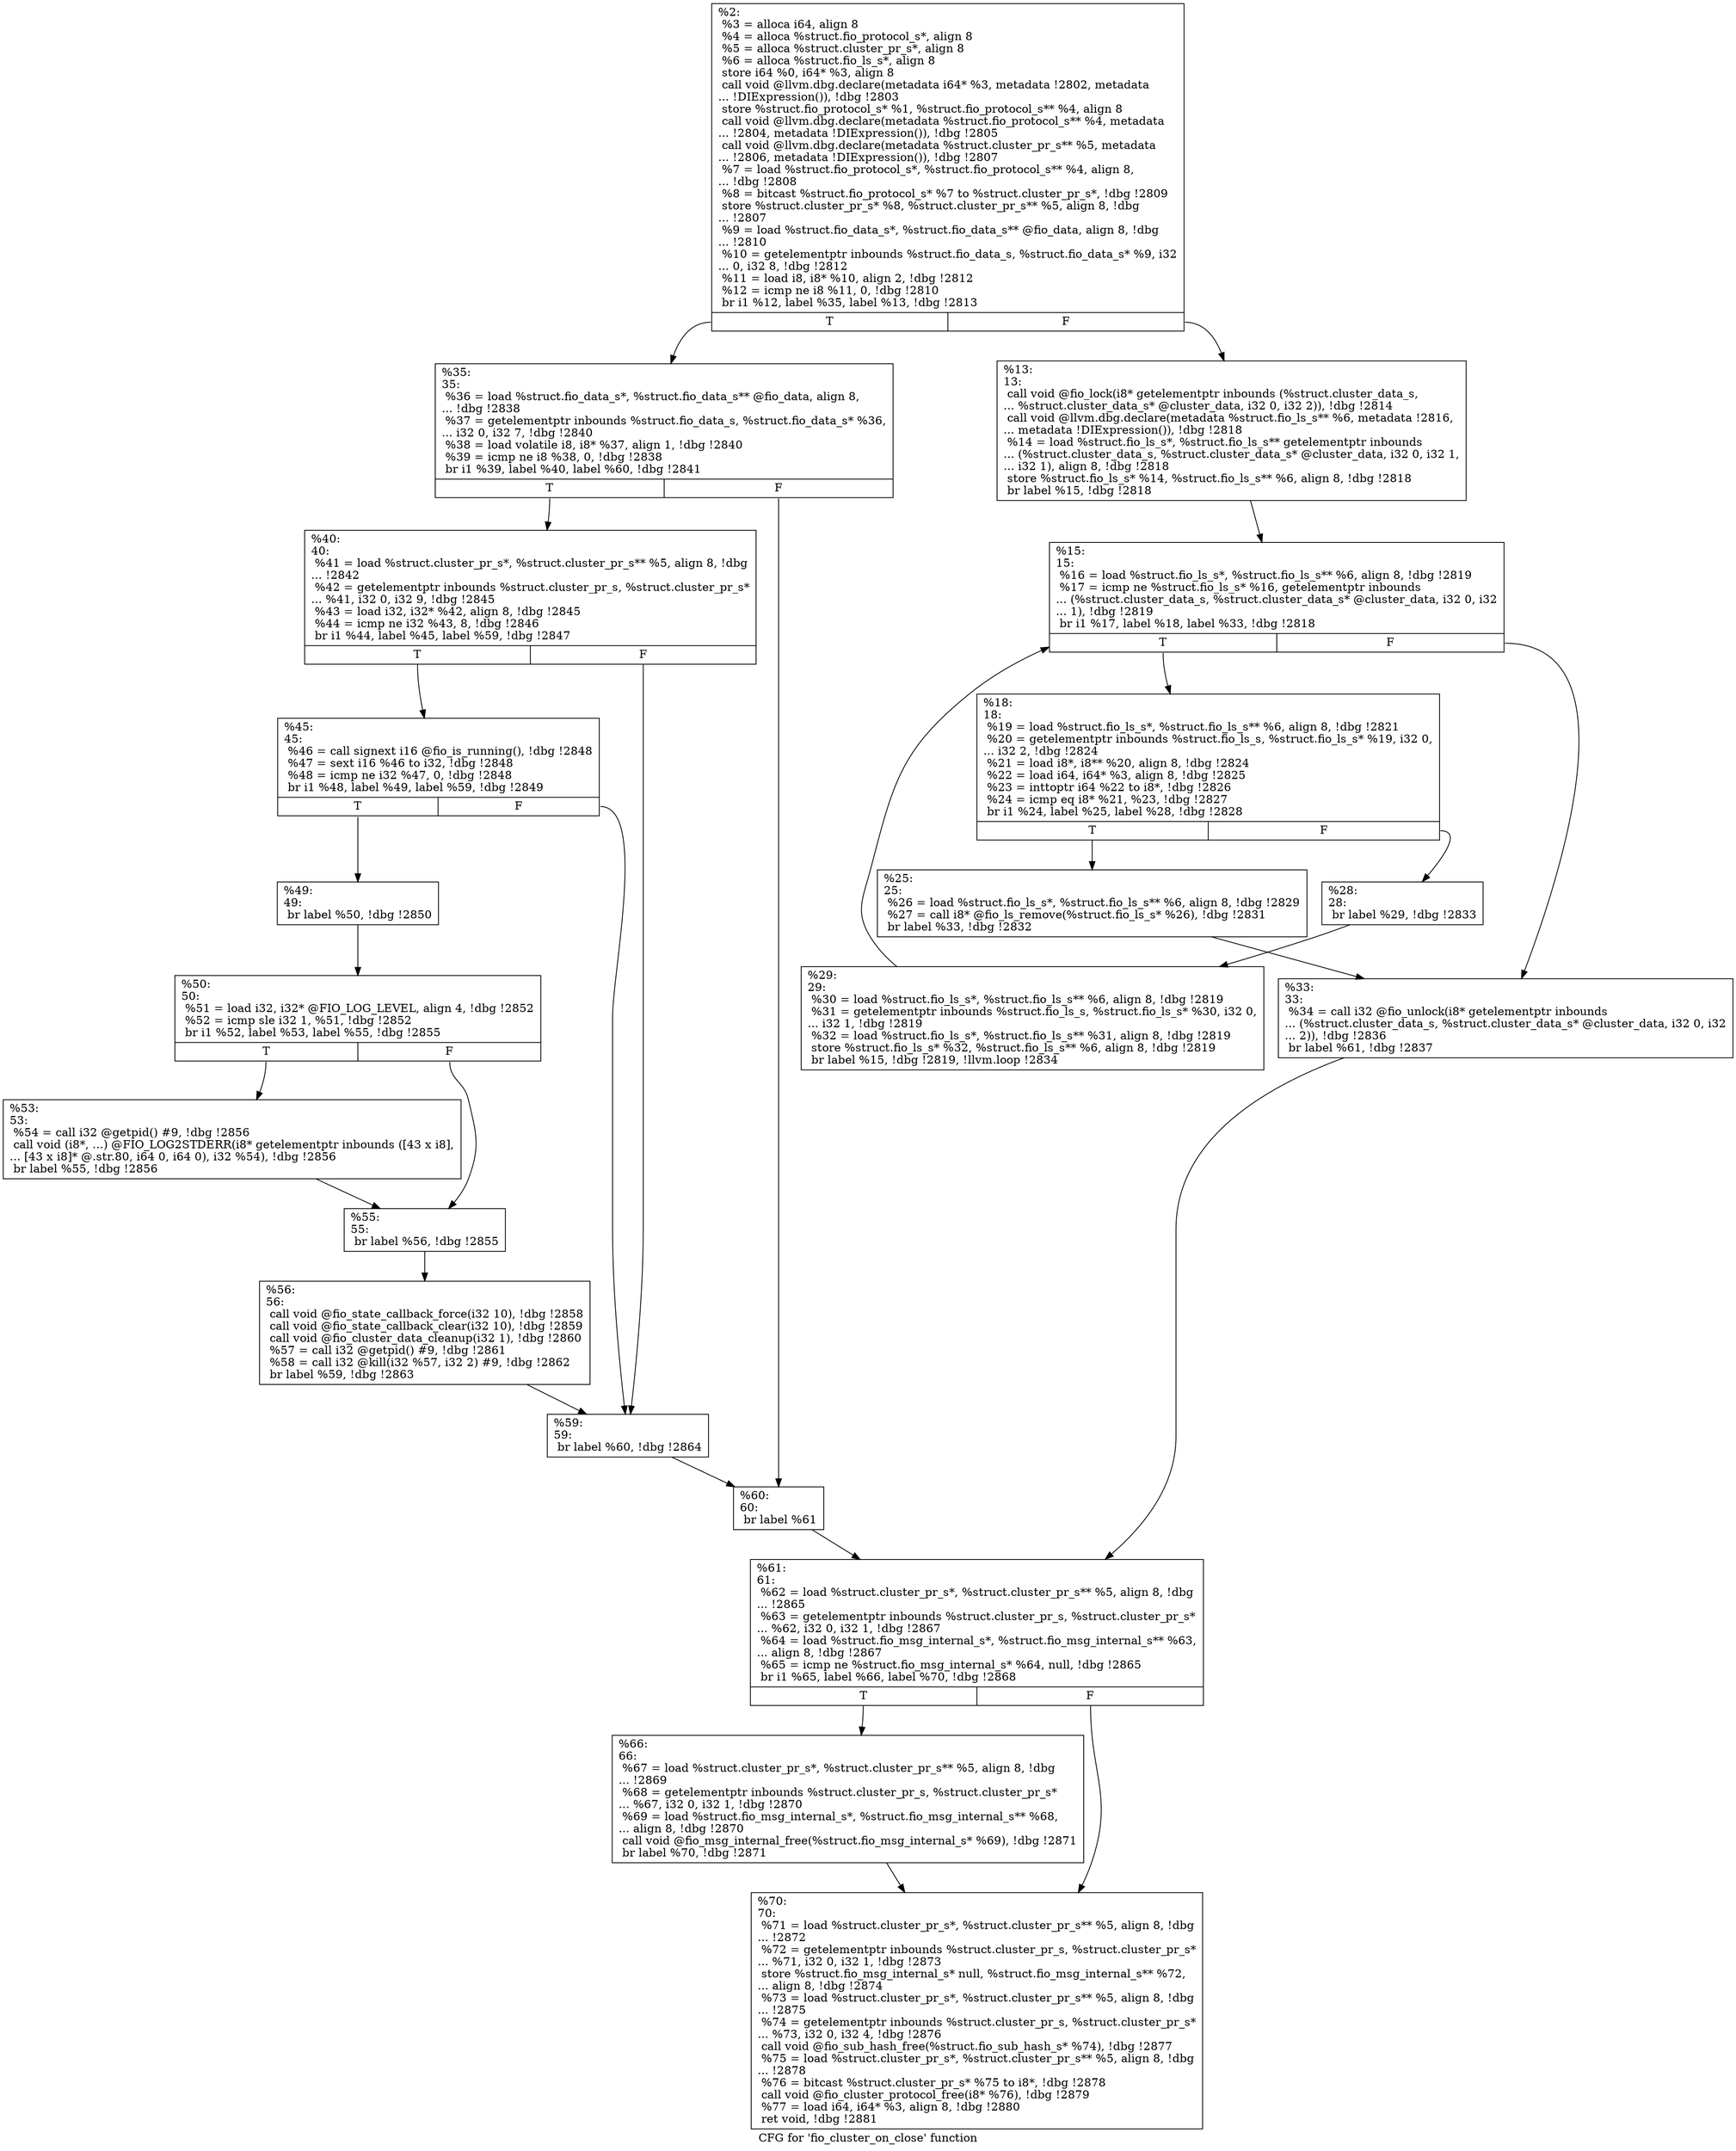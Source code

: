 digraph "CFG for 'fio_cluster_on_close' function" {
	label="CFG for 'fio_cluster_on_close' function";

	Node0x5568515c6f90 [shape=record,label="{%2:\l  %3 = alloca i64, align 8\l  %4 = alloca %struct.fio_protocol_s*, align 8\l  %5 = alloca %struct.cluster_pr_s*, align 8\l  %6 = alloca %struct.fio_ls_s*, align 8\l  store i64 %0, i64* %3, align 8\l  call void @llvm.dbg.declare(metadata i64* %3, metadata !2802, metadata\l... !DIExpression()), !dbg !2803\l  store %struct.fio_protocol_s* %1, %struct.fio_protocol_s** %4, align 8\l  call void @llvm.dbg.declare(metadata %struct.fio_protocol_s** %4, metadata\l... !2804, metadata !DIExpression()), !dbg !2805\l  call void @llvm.dbg.declare(metadata %struct.cluster_pr_s** %5, metadata\l... !2806, metadata !DIExpression()), !dbg !2807\l  %7 = load %struct.fio_protocol_s*, %struct.fio_protocol_s** %4, align 8,\l... !dbg !2808\l  %8 = bitcast %struct.fio_protocol_s* %7 to %struct.cluster_pr_s*, !dbg !2809\l  store %struct.cluster_pr_s* %8, %struct.cluster_pr_s** %5, align 8, !dbg\l... !2807\l  %9 = load %struct.fio_data_s*, %struct.fio_data_s** @fio_data, align 8, !dbg\l... !2810\l  %10 = getelementptr inbounds %struct.fio_data_s, %struct.fio_data_s* %9, i32\l... 0, i32 8, !dbg !2812\l  %11 = load i8, i8* %10, align 2, !dbg !2812\l  %12 = icmp ne i8 %11, 0, !dbg !2810\l  br i1 %12, label %35, label %13, !dbg !2813\l|{<s0>T|<s1>F}}"];
	Node0x5568515c6f90:s0 -> Node0x5568515c8a50;
	Node0x5568515c6f90:s1 -> Node0x5568515c8820;
	Node0x5568515c8820 [shape=record,label="{%13:\l13:                                               \l  call void @fio_lock(i8* getelementptr inbounds (%struct.cluster_data_s,\l... %struct.cluster_data_s* @cluster_data, i32 0, i32 2)), !dbg !2814\l  call void @llvm.dbg.declare(metadata %struct.fio_ls_s** %6, metadata !2816,\l... metadata !DIExpression()), !dbg !2818\l  %14 = load %struct.fio_ls_s*, %struct.fio_ls_s** getelementptr inbounds\l... (%struct.cluster_data_s, %struct.cluster_data_s* @cluster_data, i32 0, i32 1,\l... i32 1), align 8, !dbg !2818\l  store %struct.fio_ls_s* %14, %struct.fio_ls_s** %6, align 8, !dbg !2818\l  br label %15, !dbg !2818\l}"];
	Node0x5568515c8820 -> Node0x5568515c8870;
	Node0x5568515c8870 [shape=record,label="{%15:\l15:                                               \l  %16 = load %struct.fio_ls_s*, %struct.fio_ls_s** %6, align 8, !dbg !2819\l  %17 = icmp ne %struct.fio_ls_s* %16, getelementptr inbounds\l... (%struct.cluster_data_s, %struct.cluster_data_s* @cluster_data, i32 0, i32\l... 1), !dbg !2819\l  br i1 %17, label %18, label %33, !dbg !2818\l|{<s0>T|<s1>F}}"];
	Node0x5568515c8870:s0 -> Node0x5568515c88c0;
	Node0x5568515c8870:s1 -> Node0x5568515c8a00;
	Node0x5568515c88c0 [shape=record,label="{%18:\l18:                                               \l  %19 = load %struct.fio_ls_s*, %struct.fio_ls_s** %6, align 8, !dbg !2821\l  %20 = getelementptr inbounds %struct.fio_ls_s, %struct.fio_ls_s* %19, i32 0,\l... i32 2, !dbg !2824\l  %21 = load i8*, i8** %20, align 8, !dbg !2824\l  %22 = load i64, i64* %3, align 8, !dbg !2825\l  %23 = inttoptr i64 %22 to i8*, !dbg !2826\l  %24 = icmp eq i8* %21, %23, !dbg !2827\l  br i1 %24, label %25, label %28, !dbg !2828\l|{<s0>T|<s1>F}}"];
	Node0x5568515c88c0:s0 -> Node0x5568515c8910;
	Node0x5568515c88c0:s1 -> Node0x5568515c8960;
	Node0x5568515c8910 [shape=record,label="{%25:\l25:                                               \l  %26 = load %struct.fio_ls_s*, %struct.fio_ls_s** %6, align 8, !dbg !2829\l  %27 = call i8* @fio_ls_remove(%struct.fio_ls_s* %26), !dbg !2831\l  br label %33, !dbg !2832\l}"];
	Node0x5568515c8910 -> Node0x5568515c8a00;
	Node0x5568515c8960 [shape=record,label="{%28:\l28:                                               \l  br label %29, !dbg !2833\l}"];
	Node0x5568515c8960 -> Node0x5568515c89b0;
	Node0x5568515c89b0 [shape=record,label="{%29:\l29:                                               \l  %30 = load %struct.fio_ls_s*, %struct.fio_ls_s** %6, align 8, !dbg !2819\l  %31 = getelementptr inbounds %struct.fio_ls_s, %struct.fio_ls_s* %30, i32 0,\l... i32 1, !dbg !2819\l  %32 = load %struct.fio_ls_s*, %struct.fio_ls_s** %31, align 8, !dbg !2819\l  store %struct.fio_ls_s* %32, %struct.fio_ls_s** %6, align 8, !dbg !2819\l  br label %15, !dbg !2819, !llvm.loop !2834\l}"];
	Node0x5568515c89b0 -> Node0x5568515c8870;
	Node0x5568515c8a00 [shape=record,label="{%33:\l33:                                               \l  %34 = call i32 @fio_unlock(i8* getelementptr inbounds\l... (%struct.cluster_data_s, %struct.cluster_data_s* @cluster_data, i32 0, i32\l... 2)), !dbg !2836\l  br label %61, !dbg !2837\l}"];
	Node0x5568515c8a00 -> Node0x5568515c8d70;
	Node0x5568515c8a50 [shape=record,label="{%35:\l35:                                               \l  %36 = load %struct.fio_data_s*, %struct.fio_data_s** @fio_data, align 8,\l... !dbg !2838\l  %37 = getelementptr inbounds %struct.fio_data_s, %struct.fio_data_s* %36,\l... i32 0, i32 7, !dbg !2840\l  %38 = load volatile i8, i8* %37, align 1, !dbg !2840\l  %39 = icmp ne i8 %38, 0, !dbg !2838\l  br i1 %39, label %40, label %60, !dbg !2841\l|{<s0>T|<s1>F}}"];
	Node0x5568515c8a50:s0 -> Node0x5568515c8aa0;
	Node0x5568515c8a50:s1 -> Node0x5568515c8d20;
	Node0x5568515c8aa0 [shape=record,label="{%40:\l40:                                               \l  %41 = load %struct.cluster_pr_s*, %struct.cluster_pr_s** %5, align 8, !dbg\l... !2842\l  %42 = getelementptr inbounds %struct.cluster_pr_s, %struct.cluster_pr_s*\l... %41, i32 0, i32 9, !dbg !2845\l  %43 = load i32, i32* %42, align 8, !dbg !2845\l  %44 = icmp ne i32 %43, 8, !dbg !2846\l  br i1 %44, label %45, label %59, !dbg !2847\l|{<s0>T|<s1>F}}"];
	Node0x5568515c8aa0:s0 -> Node0x5568515c8af0;
	Node0x5568515c8aa0:s1 -> Node0x5568515c8cd0;
	Node0x5568515c8af0 [shape=record,label="{%45:\l45:                                               \l  %46 = call signext i16 @fio_is_running(), !dbg !2848\l  %47 = sext i16 %46 to i32, !dbg !2848\l  %48 = icmp ne i32 %47, 0, !dbg !2848\l  br i1 %48, label %49, label %59, !dbg !2849\l|{<s0>T|<s1>F}}"];
	Node0x5568515c8af0:s0 -> Node0x5568515c8b40;
	Node0x5568515c8af0:s1 -> Node0x5568515c8cd0;
	Node0x5568515c8b40 [shape=record,label="{%49:\l49:                                               \l  br label %50, !dbg !2850\l}"];
	Node0x5568515c8b40 -> Node0x5568515c8b90;
	Node0x5568515c8b90 [shape=record,label="{%50:\l50:                                               \l  %51 = load i32, i32* @FIO_LOG_LEVEL, align 4, !dbg !2852\l  %52 = icmp sle i32 1, %51, !dbg !2852\l  br i1 %52, label %53, label %55, !dbg !2855\l|{<s0>T|<s1>F}}"];
	Node0x5568515c8b90:s0 -> Node0x5568515c8be0;
	Node0x5568515c8b90:s1 -> Node0x5568515c8c30;
	Node0x5568515c8be0 [shape=record,label="{%53:\l53:                                               \l  %54 = call i32 @getpid() #9, !dbg !2856\l  call void (i8*, ...) @FIO_LOG2STDERR(i8* getelementptr inbounds ([43 x i8],\l... [43 x i8]* @.str.80, i64 0, i64 0), i32 %54), !dbg !2856\l  br label %55, !dbg !2856\l}"];
	Node0x5568515c8be0 -> Node0x5568515c8c30;
	Node0x5568515c8c30 [shape=record,label="{%55:\l55:                                               \l  br label %56, !dbg !2855\l}"];
	Node0x5568515c8c30 -> Node0x5568515c8c80;
	Node0x5568515c8c80 [shape=record,label="{%56:\l56:                                               \l  call void @fio_state_callback_force(i32 10), !dbg !2858\l  call void @fio_state_callback_clear(i32 10), !dbg !2859\l  call void @fio_cluster_data_cleanup(i32 1), !dbg !2860\l  %57 = call i32 @getpid() #9, !dbg !2861\l  %58 = call i32 @kill(i32 %57, i32 2) #9, !dbg !2862\l  br label %59, !dbg !2863\l}"];
	Node0x5568515c8c80 -> Node0x5568515c8cd0;
	Node0x5568515c8cd0 [shape=record,label="{%59:\l59:                                               \l  br label %60, !dbg !2864\l}"];
	Node0x5568515c8cd0 -> Node0x5568515c8d20;
	Node0x5568515c8d20 [shape=record,label="{%60:\l60:                                               \l  br label %61\l}"];
	Node0x5568515c8d20 -> Node0x5568515c8d70;
	Node0x5568515c8d70 [shape=record,label="{%61:\l61:                                               \l  %62 = load %struct.cluster_pr_s*, %struct.cluster_pr_s** %5, align 8, !dbg\l... !2865\l  %63 = getelementptr inbounds %struct.cluster_pr_s, %struct.cluster_pr_s*\l... %62, i32 0, i32 1, !dbg !2867\l  %64 = load %struct.fio_msg_internal_s*, %struct.fio_msg_internal_s** %63,\l... align 8, !dbg !2867\l  %65 = icmp ne %struct.fio_msg_internal_s* %64, null, !dbg !2865\l  br i1 %65, label %66, label %70, !dbg !2868\l|{<s0>T|<s1>F}}"];
	Node0x5568515c8d70:s0 -> Node0x5568515c8dc0;
	Node0x5568515c8d70:s1 -> Node0x5568515c8e10;
	Node0x5568515c8dc0 [shape=record,label="{%66:\l66:                                               \l  %67 = load %struct.cluster_pr_s*, %struct.cluster_pr_s** %5, align 8, !dbg\l... !2869\l  %68 = getelementptr inbounds %struct.cluster_pr_s, %struct.cluster_pr_s*\l... %67, i32 0, i32 1, !dbg !2870\l  %69 = load %struct.fio_msg_internal_s*, %struct.fio_msg_internal_s** %68,\l... align 8, !dbg !2870\l  call void @fio_msg_internal_free(%struct.fio_msg_internal_s* %69), !dbg !2871\l  br label %70, !dbg !2871\l}"];
	Node0x5568515c8dc0 -> Node0x5568515c8e10;
	Node0x5568515c8e10 [shape=record,label="{%70:\l70:                                               \l  %71 = load %struct.cluster_pr_s*, %struct.cluster_pr_s** %5, align 8, !dbg\l... !2872\l  %72 = getelementptr inbounds %struct.cluster_pr_s, %struct.cluster_pr_s*\l... %71, i32 0, i32 1, !dbg !2873\l  store %struct.fio_msg_internal_s* null, %struct.fio_msg_internal_s** %72,\l... align 8, !dbg !2874\l  %73 = load %struct.cluster_pr_s*, %struct.cluster_pr_s** %5, align 8, !dbg\l... !2875\l  %74 = getelementptr inbounds %struct.cluster_pr_s, %struct.cluster_pr_s*\l... %73, i32 0, i32 4, !dbg !2876\l  call void @fio_sub_hash_free(%struct.fio_sub_hash_s* %74), !dbg !2877\l  %75 = load %struct.cluster_pr_s*, %struct.cluster_pr_s** %5, align 8, !dbg\l... !2878\l  %76 = bitcast %struct.cluster_pr_s* %75 to i8*, !dbg !2878\l  call void @fio_cluster_protocol_free(i8* %76), !dbg !2879\l  %77 = load i64, i64* %3, align 8, !dbg !2880\l  ret void, !dbg !2881\l}"];
}
